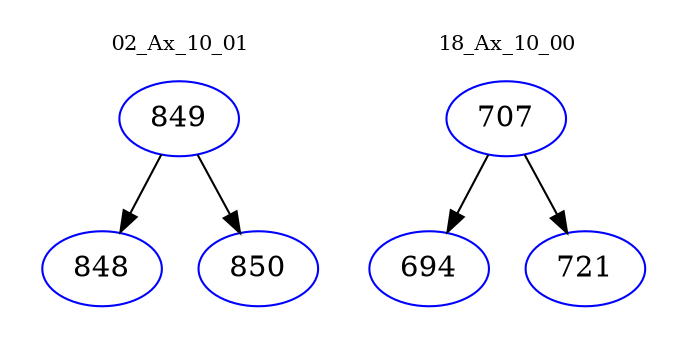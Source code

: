 digraph{
subgraph cluster_0 {
color = white
label = "02_Ax_10_01";
fontsize=10;
T0_849 [label="849", color="blue"]
T0_849 -> T0_848 [color="black"]
T0_848 [label="848", color="blue"]
T0_849 -> T0_850 [color="black"]
T0_850 [label="850", color="blue"]
}
subgraph cluster_1 {
color = white
label = "18_Ax_10_00";
fontsize=10;
T1_707 [label="707", color="blue"]
T1_707 -> T1_694 [color="black"]
T1_694 [label="694", color="blue"]
T1_707 -> T1_721 [color="black"]
T1_721 [label="721", color="blue"]
}
}
